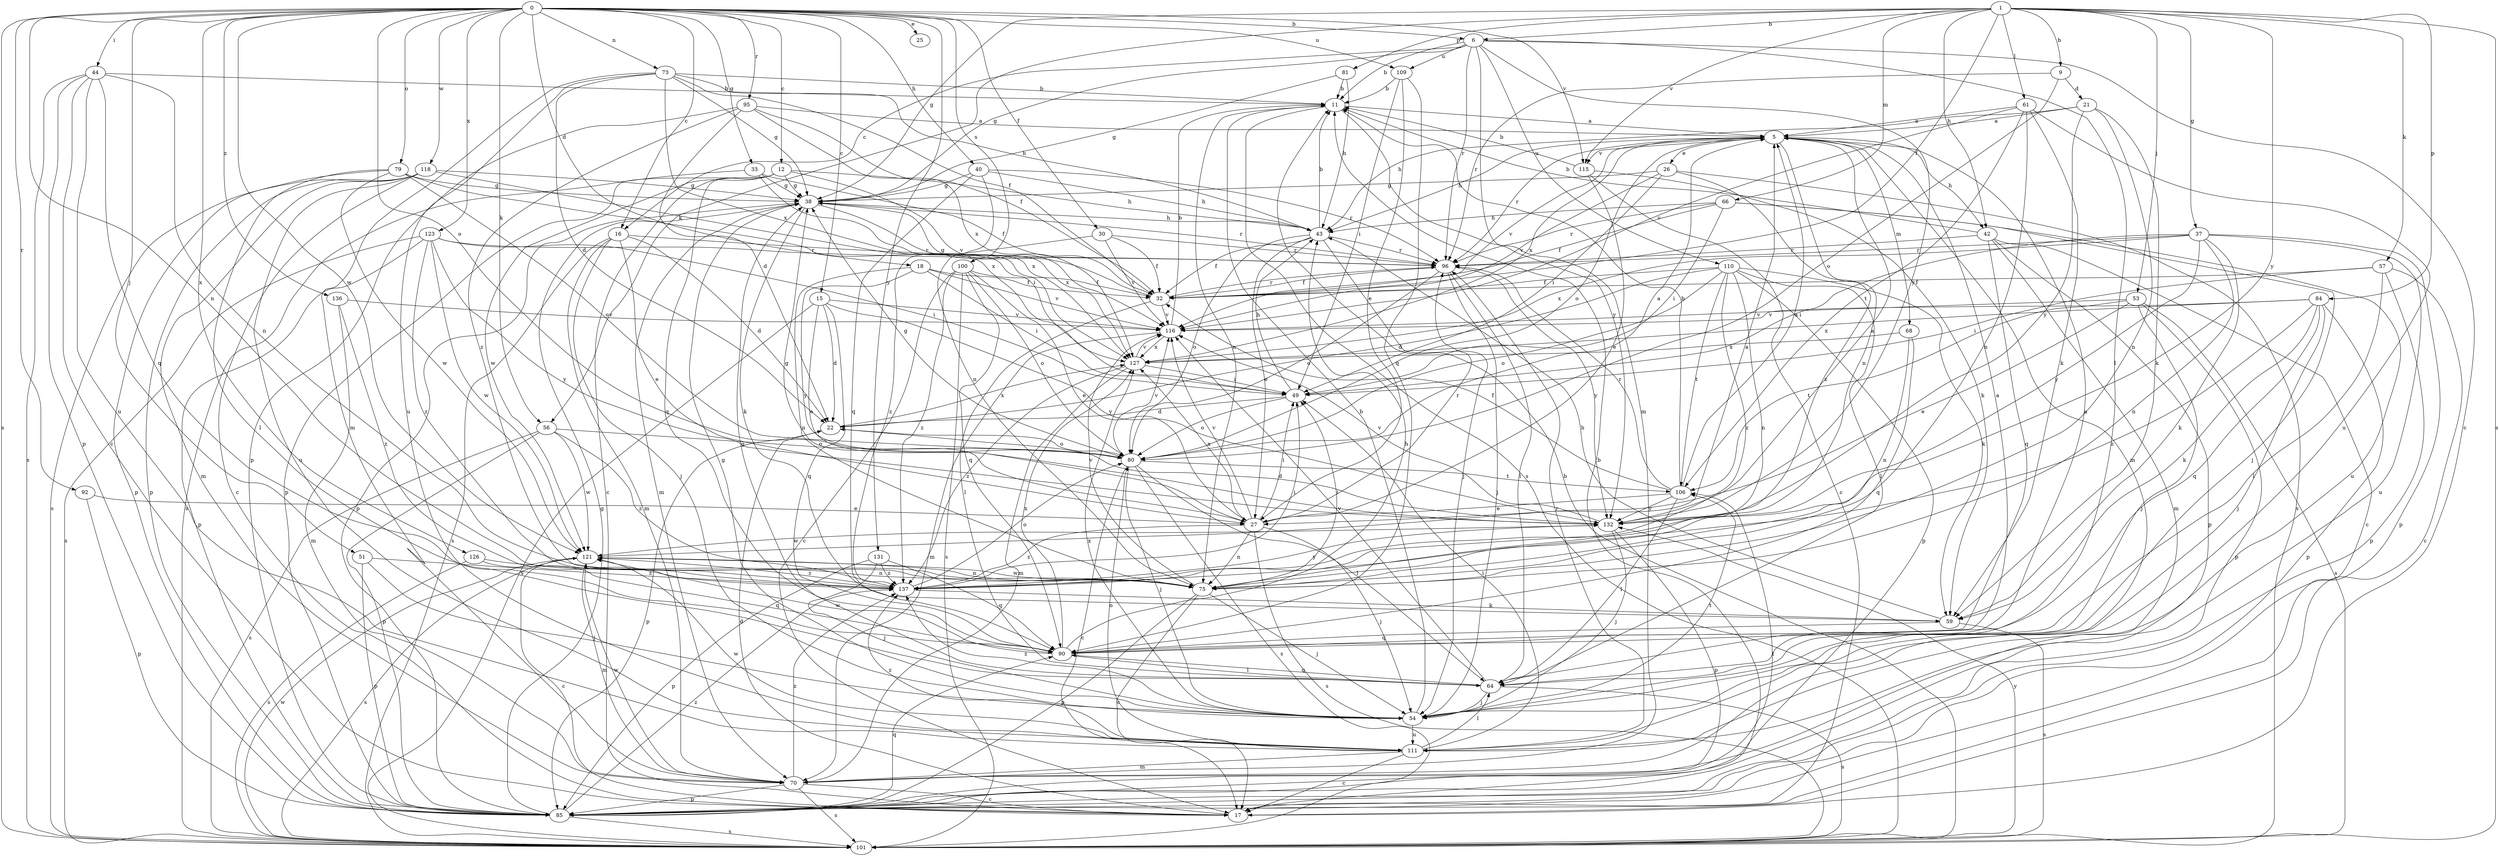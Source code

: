 strict digraph  {
0;
1;
5;
6;
9;
11;
12;
15;
16;
17;
18;
21;
22;
25;
26;
27;
30;
32;
33;
37;
38;
40;
42;
43;
44;
49;
51;
53;
54;
56;
57;
59;
61;
64;
66;
68;
70;
73;
75;
79;
80;
81;
84;
85;
90;
92;
95;
96;
100;
101;
106;
109;
110;
111;
115;
116;
118;
121;
123;
126;
127;
131;
132;
136;
137;
0 -> 6  [label=b];
0 -> 12  [label=c];
0 -> 15  [label=c];
0 -> 16  [label=c];
0 -> 18  [label=d];
0 -> 25  [label=e];
0 -> 30  [label=f];
0 -> 33  [label=g];
0 -> 40  [label=h];
0 -> 44  [label=i];
0 -> 51  [label=j];
0 -> 56  [label=k];
0 -> 73  [label=n];
0 -> 75  [label=n];
0 -> 79  [label=o];
0 -> 80  [label=o];
0 -> 92  [label=r];
0 -> 95  [label=r];
0 -> 100  [label=s];
0 -> 101  [label=s];
0 -> 109  [label=u];
0 -> 115  [label=v];
0 -> 118  [label=w];
0 -> 121  [label=w];
0 -> 123  [label=x];
0 -> 126  [label=x];
0 -> 131  [label=y];
0 -> 136  [label=z];
1 -> 6  [label=b];
1 -> 9  [label=b];
1 -> 32  [label=f];
1 -> 37  [label=g];
1 -> 38  [label=g];
1 -> 42  [label=h];
1 -> 53  [label=j];
1 -> 56  [label=k];
1 -> 57  [label=k];
1 -> 61  [label=l];
1 -> 66  [label=m];
1 -> 81  [label=p];
1 -> 84  [label=p];
1 -> 101  [label=s];
1 -> 115  [label=v];
1 -> 132  [label=y];
5 -> 26  [label=e];
5 -> 42  [label=h];
5 -> 43  [label=h];
5 -> 68  [label=m];
5 -> 70  [label=m];
5 -> 75  [label=n];
5 -> 80  [label=o];
5 -> 96  [label=r];
5 -> 115  [label=v];
5 -> 116  [label=v];
5 -> 127  [label=x];
6 -> 11  [label=b];
6 -> 16  [label=c];
6 -> 17  [label=c];
6 -> 38  [label=g];
6 -> 64  [label=l];
6 -> 70  [label=m];
6 -> 96  [label=r];
6 -> 109  [label=u];
6 -> 110  [label=u];
6 -> 132  [label=y];
9 -> 21  [label=d];
9 -> 80  [label=o];
9 -> 96  [label=r];
11 -> 5  [label=a];
11 -> 75  [label=n];
11 -> 101  [label=s];
11 -> 132  [label=y];
12 -> 17  [label=c];
12 -> 38  [label=g];
12 -> 43  [label=h];
12 -> 85  [label=p];
12 -> 90  [label=q];
12 -> 116  [label=v];
12 -> 121  [label=w];
15 -> 22  [label=d];
15 -> 27  [label=e];
15 -> 90  [label=q];
15 -> 101  [label=s];
15 -> 116  [label=v];
15 -> 132  [label=y];
16 -> 22  [label=d];
16 -> 27  [label=e];
16 -> 54  [label=j];
16 -> 70  [label=m];
16 -> 96  [label=r];
16 -> 101  [label=s];
17 -> 11  [label=b];
17 -> 22  [label=d];
18 -> 32  [label=f];
18 -> 49  [label=i];
18 -> 75  [label=n];
18 -> 116  [label=v];
18 -> 132  [label=y];
21 -> 5  [label=a];
21 -> 43  [label=h];
21 -> 59  [label=k];
21 -> 75  [label=n];
21 -> 132  [label=y];
22 -> 80  [label=o];
22 -> 85  [label=p];
22 -> 127  [label=x];
26 -> 38  [label=g];
26 -> 49  [label=i];
26 -> 101  [label=s];
26 -> 116  [label=v];
26 -> 137  [label=z];
27 -> 38  [label=g];
27 -> 49  [label=i];
27 -> 54  [label=j];
27 -> 75  [label=n];
27 -> 96  [label=r];
27 -> 101  [label=s];
27 -> 116  [label=v];
27 -> 127  [label=x];
27 -> 137  [label=z];
30 -> 32  [label=f];
30 -> 96  [label=r];
30 -> 116  [label=v];
30 -> 137  [label=z];
32 -> 38  [label=g];
32 -> 64  [label=l];
32 -> 96  [label=r];
32 -> 116  [label=v];
33 -> 32  [label=f];
33 -> 38  [label=g];
33 -> 101  [label=s];
33 -> 127  [label=x];
37 -> 49  [label=i];
37 -> 59  [label=k];
37 -> 75  [label=n];
37 -> 85  [label=p];
37 -> 96  [label=r];
37 -> 111  [label=u];
37 -> 127  [label=x];
37 -> 132  [label=y];
38 -> 43  [label=h];
38 -> 59  [label=k];
38 -> 70  [label=m];
38 -> 85  [label=p];
38 -> 96  [label=r];
38 -> 127  [label=x];
40 -> 38  [label=g];
40 -> 43  [label=h];
40 -> 75  [label=n];
40 -> 90  [label=q];
40 -> 96  [label=r];
42 -> 11  [label=b];
42 -> 17  [label=c];
42 -> 70  [label=m];
42 -> 85  [label=p];
42 -> 90  [label=q];
42 -> 96  [label=r];
43 -> 11  [label=b];
43 -> 27  [label=e];
43 -> 32  [label=f];
43 -> 54  [label=j];
43 -> 80  [label=o];
43 -> 96  [label=r];
44 -> 11  [label=b];
44 -> 17  [label=c];
44 -> 75  [label=n];
44 -> 85  [label=p];
44 -> 90  [label=q];
44 -> 101  [label=s];
44 -> 111  [label=u];
49 -> 22  [label=d];
49 -> 43  [label=h];
49 -> 80  [label=o];
51 -> 54  [label=j];
51 -> 85  [label=p];
51 -> 137  [label=z];
53 -> 27  [label=e];
53 -> 54  [label=j];
53 -> 85  [label=p];
53 -> 101  [label=s];
53 -> 106  [label=t];
53 -> 116  [label=v];
54 -> 11  [label=b];
54 -> 38  [label=g];
54 -> 106  [label=t];
54 -> 111  [label=u];
54 -> 127  [label=x];
54 -> 137  [label=z];
56 -> 80  [label=o];
56 -> 85  [label=p];
56 -> 101  [label=s];
56 -> 121  [label=w];
56 -> 137  [label=z];
57 -> 17  [label=c];
57 -> 32  [label=f];
57 -> 49  [label=i];
57 -> 64  [label=l];
57 -> 85  [label=p];
59 -> 43  [label=h];
59 -> 90  [label=q];
59 -> 101  [label=s];
61 -> 5  [label=a];
61 -> 59  [label=k];
61 -> 75  [label=n];
61 -> 106  [label=t];
61 -> 111  [label=u];
61 -> 116  [label=v];
64 -> 5  [label=a];
64 -> 38  [label=g];
64 -> 54  [label=j];
64 -> 90  [label=q];
64 -> 101  [label=s];
64 -> 116  [label=v];
66 -> 32  [label=f];
66 -> 43  [label=h];
66 -> 49  [label=i];
66 -> 54  [label=j];
66 -> 96  [label=r];
66 -> 111  [label=u];
68 -> 75  [label=n];
68 -> 90  [label=q];
68 -> 127  [label=x];
70 -> 17  [label=c];
70 -> 85  [label=p];
70 -> 101  [label=s];
70 -> 121  [label=w];
70 -> 137  [label=z];
73 -> 11  [label=b];
73 -> 22  [label=d];
73 -> 32  [label=f];
73 -> 38  [label=g];
73 -> 43  [label=h];
73 -> 70  [label=m];
73 -> 111  [label=u];
73 -> 127  [label=x];
75 -> 17  [label=c];
75 -> 49  [label=i];
75 -> 54  [label=j];
75 -> 85  [label=p];
75 -> 116  [label=v];
75 -> 121  [label=w];
79 -> 38  [label=g];
79 -> 64  [label=l];
79 -> 80  [label=o];
79 -> 85  [label=p];
79 -> 121  [label=w];
79 -> 127  [label=x];
80 -> 5  [label=a];
80 -> 17  [label=c];
80 -> 38  [label=g];
80 -> 54  [label=j];
80 -> 64  [label=l];
80 -> 101  [label=s];
80 -> 106  [label=t];
80 -> 116  [label=v];
81 -> 11  [label=b];
81 -> 38  [label=g];
81 -> 43  [label=h];
84 -> 54  [label=j];
84 -> 59  [label=k];
84 -> 85  [label=p];
84 -> 90  [label=q];
84 -> 116  [label=v];
84 -> 127  [label=x];
84 -> 137  [label=z];
85 -> 38  [label=g];
85 -> 90  [label=q];
85 -> 101  [label=s];
85 -> 106  [label=t];
85 -> 137  [label=z];
90 -> 5  [label=a];
90 -> 43  [label=h];
90 -> 64  [label=l];
90 -> 121  [label=w];
90 -> 127  [label=x];
92 -> 27  [label=e];
92 -> 85  [label=p];
95 -> 5  [label=a];
95 -> 22  [label=d];
95 -> 32  [label=f];
95 -> 85  [label=p];
95 -> 127  [label=x];
95 -> 137  [label=z];
96 -> 32  [label=f];
96 -> 54  [label=j];
96 -> 64  [label=l];
96 -> 80  [label=o];
96 -> 132  [label=y];
100 -> 17  [label=c];
100 -> 27  [label=e];
100 -> 32  [label=f];
100 -> 80  [label=o];
100 -> 90  [label=q];
100 -> 101  [label=s];
100 -> 137  [label=z];
101 -> 11  [label=b];
101 -> 121  [label=w];
101 -> 132  [label=y];
106 -> 5  [label=a];
106 -> 11  [label=b];
106 -> 27  [label=e];
106 -> 32  [label=f];
106 -> 64  [label=l];
106 -> 96  [label=r];
106 -> 132  [label=y];
109 -> 11  [label=b];
109 -> 27  [label=e];
109 -> 49  [label=i];
109 -> 90  [label=q];
110 -> 22  [label=d];
110 -> 32  [label=f];
110 -> 59  [label=k];
110 -> 64  [label=l];
110 -> 75  [label=n];
110 -> 80  [label=o];
110 -> 85  [label=p];
110 -> 106  [label=t];
110 -> 137  [label=z];
111 -> 17  [label=c];
111 -> 49  [label=i];
111 -> 64  [label=l];
111 -> 70  [label=m];
111 -> 80  [label=o];
111 -> 96  [label=r];
111 -> 121  [label=w];
111 -> 137  [label=z];
115 -> 11  [label=b];
115 -> 17  [label=c];
115 -> 27  [label=e];
115 -> 59  [label=k];
116 -> 11  [label=b];
116 -> 70  [label=m];
116 -> 127  [label=x];
118 -> 17  [label=c];
118 -> 38  [label=g];
118 -> 49  [label=i];
118 -> 70  [label=m];
118 -> 85  [label=p];
118 -> 101  [label=s];
118 -> 111  [label=u];
121 -> 5  [label=a];
121 -> 17  [label=c];
121 -> 70  [label=m];
121 -> 75  [label=n];
121 -> 101  [label=s];
121 -> 137  [label=z];
123 -> 49  [label=i];
123 -> 85  [label=p];
123 -> 96  [label=r];
123 -> 101  [label=s];
123 -> 121  [label=w];
123 -> 132  [label=y];
123 -> 137  [label=z];
126 -> 75  [label=n];
126 -> 90  [label=q];
126 -> 101  [label=s];
127 -> 49  [label=i];
127 -> 70  [label=m];
127 -> 116  [label=v];
127 -> 137  [label=z];
131 -> 54  [label=j];
131 -> 85  [label=p];
131 -> 90  [label=q];
131 -> 137  [label=z];
132 -> 5  [label=a];
132 -> 22  [label=d];
132 -> 54  [label=j];
132 -> 85  [label=p];
132 -> 116  [label=v];
132 -> 121  [label=w];
136 -> 70  [label=m];
136 -> 116  [label=v];
136 -> 137  [label=z];
137 -> 49  [label=i];
137 -> 59  [label=k];
137 -> 80  [label=o];
137 -> 132  [label=y];
}
